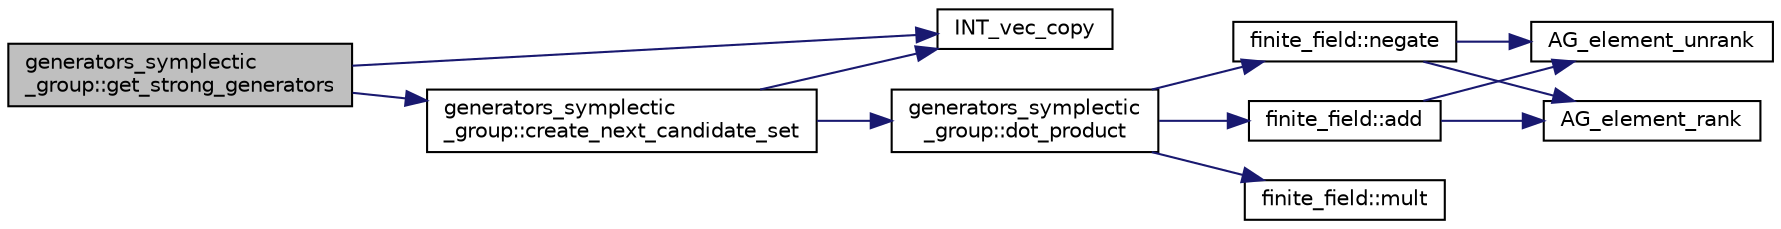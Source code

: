 digraph "generators_symplectic_group::get_strong_generators"
{
  edge [fontname="Helvetica",fontsize="10",labelfontname="Helvetica",labelfontsize="10"];
  node [fontname="Helvetica",fontsize="10",shape=record];
  rankdir="LR";
  Node48 [label="generators_symplectic\l_group::get_strong_generators",height=0.2,width=0.4,color="black", fillcolor="grey75", style="filled", fontcolor="black"];
  Node48 -> Node49 [color="midnightblue",fontsize="10",style="solid",fontname="Helvetica"];
  Node49 [label="INT_vec_copy",height=0.2,width=0.4,color="black", fillcolor="white", style="filled",URL="$df/dbf/sajeeb_8_c.html#ac2d875e27e009af6ec04d17254d11075"];
  Node48 -> Node50 [color="midnightblue",fontsize="10",style="solid",fontname="Helvetica"];
  Node50 [label="generators_symplectic\l_group::create_next_candidate_set",height=0.2,width=0.4,color="black", fillcolor="white", style="filled",URL="$d7/dd9/classgenerators__symplectic__group.html#a4f120fe4d0c6e692ada67076312d5f21"];
  Node50 -> Node49 [color="midnightblue",fontsize="10",style="solid",fontname="Helvetica"];
  Node50 -> Node51 [color="midnightblue",fontsize="10",style="solid",fontname="Helvetica"];
  Node51 [label="generators_symplectic\l_group::dot_product",height=0.2,width=0.4,color="black", fillcolor="white", style="filled",URL="$d7/dd9/classgenerators__symplectic__group.html#afcbcf5c147d2a3d7041358befe08db1d"];
  Node51 -> Node52 [color="midnightblue",fontsize="10",style="solid",fontname="Helvetica"];
  Node52 [label="finite_field::add",height=0.2,width=0.4,color="black", fillcolor="white", style="filled",URL="$df/d5a/classfinite__field.html#a8f12328a27500f3c7be0c849ebbc9d14"];
  Node52 -> Node53 [color="midnightblue",fontsize="10",style="solid",fontname="Helvetica"];
  Node53 [label="AG_element_unrank",height=0.2,width=0.4,color="black", fillcolor="white", style="filled",URL="$d4/d67/geometry_8h.html#a4a33b86c87b2879b97cfa1327abe2885"];
  Node52 -> Node54 [color="midnightblue",fontsize="10",style="solid",fontname="Helvetica"];
  Node54 [label="AG_element_rank",height=0.2,width=0.4,color="black", fillcolor="white", style="filled",URL="$d4/d67/geometry_8h.html#ab2ac908d07dd8038fd996e26bdc75c17"];
  Node51 -> Node55 [color="midnightblue",fontsize="10",style="solid",fontname="Helvetica"];
  Node55 [label="finite_field::mult",height=0.2,width=0.4,color="black", fillcolor="white", style="filled",URL="$df/d5a/classfinite__field.html#a24fb5917aa6d4d656fd855b7f44a13b0"];
  Node51 -> Node56 [color="midnightblue",fontsize="10",style="solid",fontname="Helvetica"];
  Node56 [label="finite_field::negate",height=0.2,width=0.4,color="black", fillcolor="white", style="filled",URL="$df/d5a/classfinite__field.html#aa9d798298f25d4a9262b5bc5f1733e31"];
  Node56 -> Node53 [color="midnightblue",fontsize="10",style="solid",fontname="Helvetica"];
  Node56 -> Node54 [color="midnightblue",fontsize="10",style="solid",fontname="Helvetica"];
}
